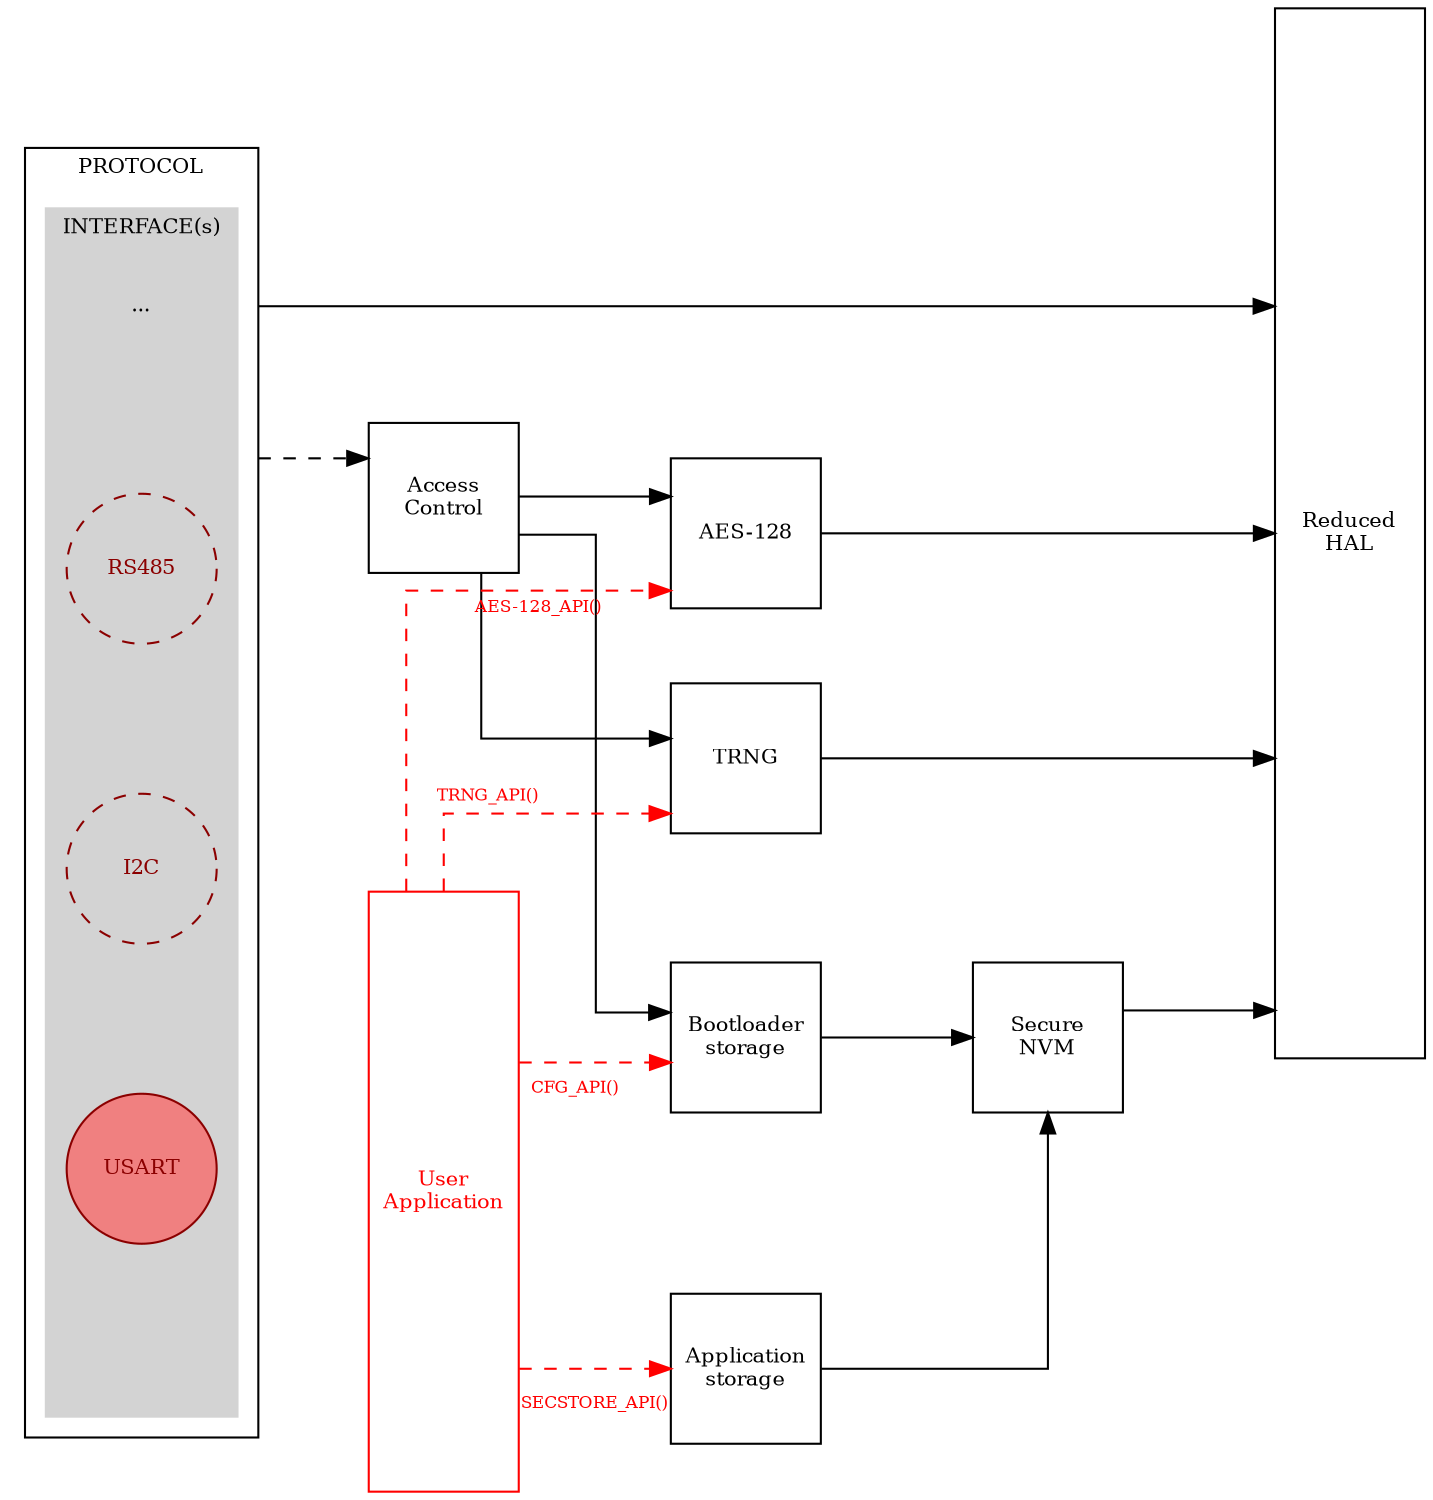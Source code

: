 digraph {
    rankdir="LR";
    newrank=true;
    ratio="fill";
    margin=0;
    compound=true;
    splines=ortho;
    nodesep=0.5;
    node [penwidth=1, width=1, fontsize=10 fixedsize=true];
    edge [arrowhead=normal,arrowtail=normal,penwidth=1, minlen=2, fontsize=8];

    HAL      [shape=box, label="Reduced\nHAL" tooltip="HAL/Hardware drivers\n(SMT32 HAL or STM32 LL Drivers)" height=7 fixedsize=true];

subgraph cluster_Protocol {
    rankdir="LR";
    label="PROTOCOL"
    tooltip="STM32 Bootloader Protocol"
    fontsize=10 fixedsize=true
    margin=10
    
    subgraph cluster_IFACEs {
        rankdir="LR";
        style=filled;
        color=lightgrey;
        label="INTERFACE(s)"
        tooltip="Supported Interfaces"
        fontsize=10 fixedsize=true
        margin=10
        
        {
            rank=same;
            
            // dummy node
            cluster_Protocol_DUMMY_start [shape=none, style=invis, width=0, height=0];
            
            USART    [shape=circle, label="USART", style=filled, fillcolor=LightCoral, color=darkRed, fontcolor=darkRed];
            I2C      [shape=circle, label="I2C",   style=dashed, fillcolor=gray,       color=darkRed, fontcolor=darkRed];
            RS485    [shape=circle, label="RS485", style=dashed, fillcolor=gray,       color=darkRed, fontcolor=darkRed];
            
            // dummy node
            LAST_PROTOCOL [shape=none, label="..."];
        }
        
        
    }

}
    
    // connect clusters
    LAST_PROTOCOL -> ACL [ltail=cluster_Protocol, style=dashed]
    
    {
        rank=same;
        USERAPP  [shape=box, label="User\nApplication" tooltip="User Application in Flash/RAM" height=4 color=red fontcolor=red];   
        ACL        [shape=square, label="Access\nControl" tooltip="Access Control"];
    }
    
    {
        rank=same;
        TRNG        [shape=square, label="TRNG" tooltip="True Random Number Generator Module"];
        AES128      [shape=square, label="AES-128" tooltip="AES-128"];
    
        SECBLSTORE  [shape=square, label="Bootloader\nstorage"   tooltip="Secure Bootloader Storage"];
        SECAPPSTORE [shape=square, label="Application\nstorage"  tooltip="Secure Application Storage"];
    }
    
    SECSTORE    [shape=square, label="Secure\nNVM"     tooltip="Secure Storage (e.g. Secured EEPROM)"];

    TRNG    -> HAL
    AES128  -> HAL
    ACL     -> TRNG
    ACL     -> AES128
    ACL     -> SECBLSTORE
    
    SECSTORE -> HAL
    
    SECAPPSTORE -> SECSTORE
    SECBLSTORE -> SECSTORE
    
    
    USERAPP -> AES128   [style=dashed taillabel="AES-128_API()" labeldistance=15 color=red fontcolor=red]
    USERAPP -> SECAPPSTORE [style=dashed taillabel="SECSTORE_API()" labeldistance=4 color=red fontcolor=red]
    USERAPP -> TRNG [style=dashed taillabel="TRNG_API()" labeldistance=5 color=red fontcolor=red]
    USERAPP -> SECBLSTORE [style=dashed taillabel="CFG_API()" labeldistance=3 color=red fontcolor=red]

    
    //USART -> HAL
    LAST_PROTOCOL -> HAL [ltail=cluster_Protocol]
    
    // dummy edges
    cluster_Protocol_DUMMY_start -> USART -> I2C -> RS485 -> LAST_PROTOCOL [style=invis]
    ACL -> HAL [style=invis]
    
}
